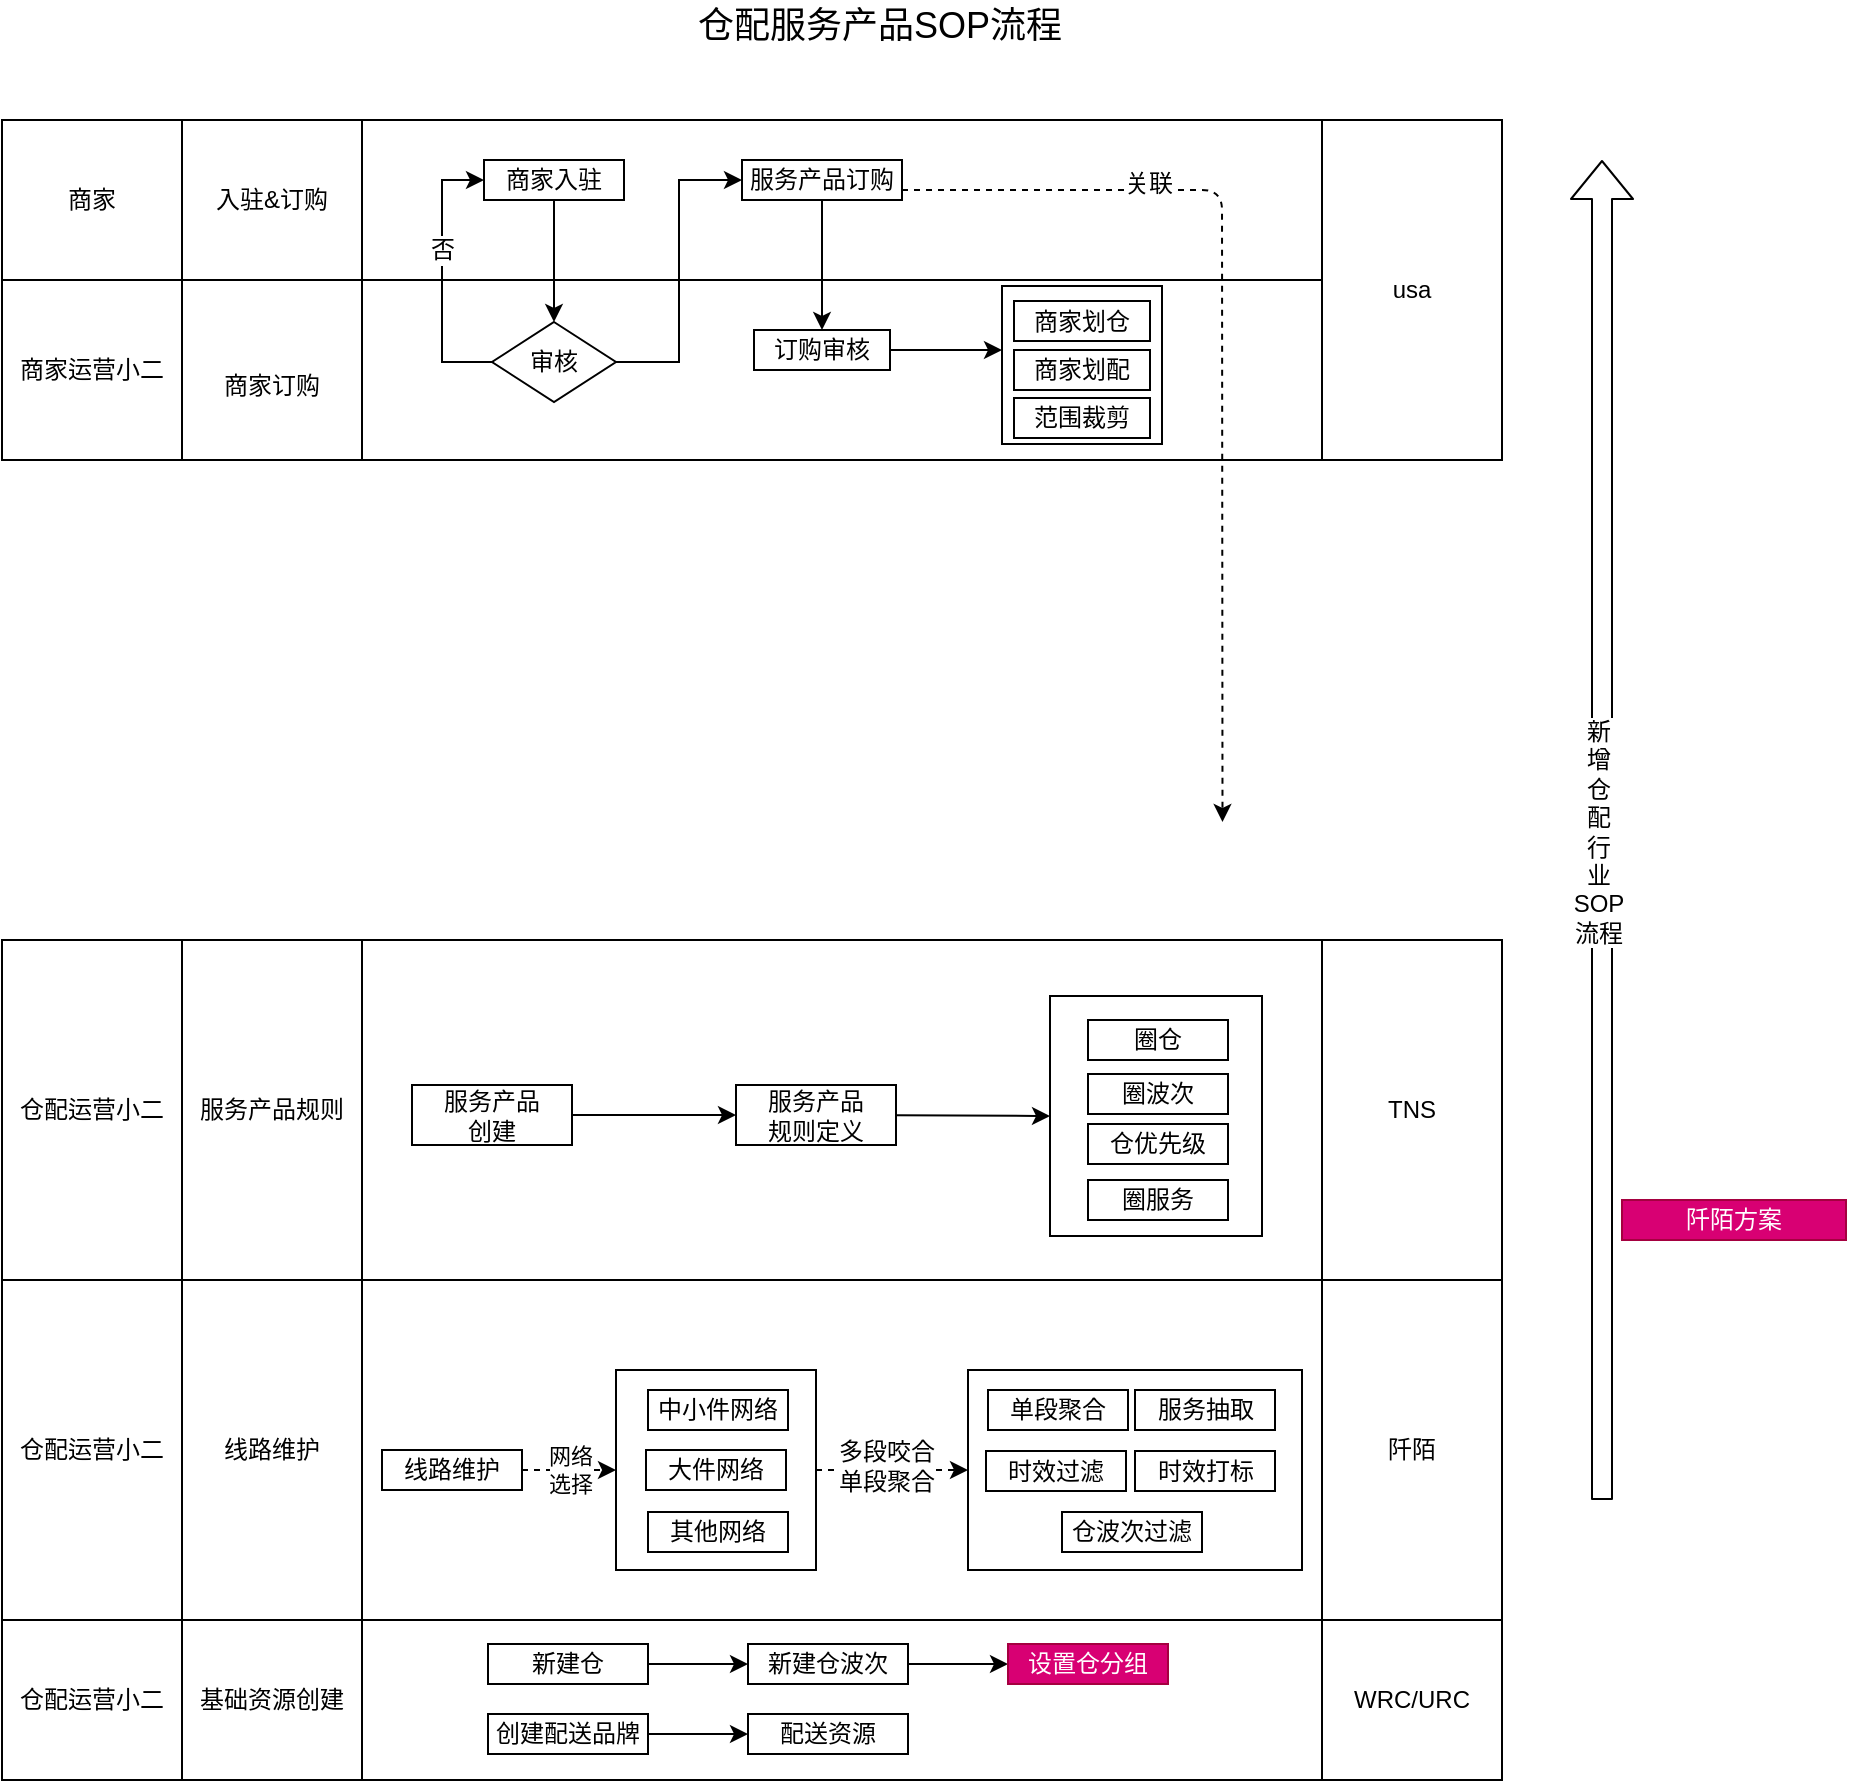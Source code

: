 <mxfile version="12.2.0" type="github" pages="1">
  <diagram id="IGneSwPGgaRRzDSN1f2Z" name="Page-1">
    <mxGraphModel dx="1773" dy="1711" grid="1" gridSize="10" guides="1" tooltips="1" connect="1" arrows="1" fold="1" page="1" pageScale="1" pageWidth="827" pageHeight="1169" math="0" shadow="0">
      <root>
        <mxCell id="0"/>
        <mxCell id="1" parent="0"/>
        <mxCell id="Wt0aWhjGFWQSCMT6oAi0-1" value="" style="rounded=0;whiteSpace=wrap;html=1;" vertex="1" parent="1">
          <mxGeometry x="120" y="-170" width="480" height="90" as="geometry"/>
        </mxCell>
        <mxCell id="Wt0aWhjGFWQSCMT6oAi0-2" value="" style="rounded=0;whiteSpace=wrap;html=1;" vertex="1" parent="1">
          <mxGeometry x="440" y="-167" width="80" height="79" as="geometry"/>
        </mxCell>
        <mxCell id="Wt0aWhjGFWQSCMT6oAi0-3" value="" style="rounded=0;whiteSpace=wrap;html=1;" vertex="1" parent="1">
          <mxGeometry x="120" y="330" width="480" height="170" as="geometry"/>
        </mxCell>
        <mxCell id="Wt0aWhjGFWQSCMT6oAi0-4" value="" style="rounded=0;whiteSpace=wrap;html=1;" vertex="1" parent="1">
          <mxGeometry x="247" y="375" width="100" height="100" as="geometry"/>
        </mxCell>
        <mxCell id="Wt0aWhjGFWQSCMT6oAi0-13" value="" style="rounded=0;whiteSpace=wrap;html=1;" vertex="1" parent="1">
          <mxGeometry x="120" y="500" width="480" height="80" as="geometry"/>
        </mxCell>
        <mxCell id="Wt0aWhjGFWQSCMT6oAi0-14" value="基础资源创建" style="rounded=0;whiteSpace=wrap;html=1;" vertex="1" parent="1">
          <mxGeometry x="30" y="500" width="90" height="80" as="geometry"/>
        </mxCell>
        <mxCell id="Wt0aWhjGFWQSCMT6oAi0-15" value="" style="edgeStyle=orthogonalEdgeStyle;rounded=0;orthogonalLoop=1;jettySize=auto;html=1;" edge="1" parent="1" source="Wt0aWhjGFWQSCMT6oAi0-16" target="Wt0aWhjGFWQSCMT6oAi0-18">
          <mxGeometry relative="1" as="geometry"/>
        </mxCell>
        <mxCell id="Wt0aWhjGFWQSCMT6oAi0-16" value="新建仓" style="rounded=0;whiteSpace=wrap;html=1;" vertex="1" parent="1">
          <mxGeometry x="183" y="512" width="80" height="20" as="geometry"/>
        </mxCell>
        <mxCell id="Wt0aWhjGFWQSCMT6oAi0-17" value="" style="edgeStyle=orthogonalEdgeStyle;rounded=0;orthogonalLoop=1;jettySize=auto;html=1;" edge="1" parent="1" source="Wt0aWhjGFWQSCMT6oAi0-18" target="Wt0aWhjGFWQSCMT6oAi0-19">
          <mxGeometry relative="1" as="geometry"/>
        </mxCell>
        <mxCell id="Wt0aWhjGFWQSCMT6oAi0-18" value="新建仓波次" style="rounded=0;whiteSpace=wrap;html=1;" vertex="1" parent="1">
          <mxGeometry x="313" y="512" width="80" height="20" as="geometry"/>
        </mxCell>
        <mxCell id="Wt0aWhjGFWQSCMT6oAi0-19" value="设置仓分组" style="rounded=0;whiteSpace=wrap;html=1;fillColor=#d80073;strokeColor=#A50040;fontColor=#ffffff;" vertex="1" parent="1">
          <mxGeometry x="443" y="512" width="80" height="20" as="geometry"/>
        </mxCell>
        <mxCell id="Wt0aWhjGFWQSCMT6oAi0-20" value="" style="edgeStyle=orthogonalEdgeStyle;rounded=0;orthogonalLoop=1;jettySize=auto;html=1;" edge="1" parent="1" source="Wt0aWhjGFWQSCMT6oAi0-21" target="Wt0aWhjGFWQSCMT6oAi0-22">
          <mxGeometry relative="1" as="geometry"/>
        </mxCell>
        <mxCell id="Wt0aWhjGFWQSCMT6oAi0-21" value="创建配送品牌" style="rounded=0;whiteSpace=wrap;html=1;" vertex="1" parent="1">
          <mxGeometry x="183" y="547" width="80" height="20" as="geometry"/>
        </mxCell>
        <mxCell id="Wt0aWhjGFWQSCMT6oAi0-22" value="配送资源" style="rounded=0;whiteSpace=wrap;html=1;" vertex="1" parent="1">
          <mxGeometry x="313" y="547" width="80" height="20" as="geometry"/>
        </mxCell>
        <mxCell id="Wt0aWhjGFWQSCMT6oAi0-23" value="WRC/URC" style="rounded=0;whiteSpace=wrap;html=1;" vertex="1" parent="1">
          <mxGeometry x="600" y="500" width="90" height="80" as="geometry"/>
        </mxCell>
        <mxCell id="Wt0aWhjGFWQSCMT6oAi0-30" value="" style="rounded=0;whiteSpace=wrap;html=1;" vertex="1" parent="1">
          <mxGeometry x="120" y="160" width="480" height="170" as="geometry"/>
        </mxCell>
        <mxCell id="Wt0aWhjGFWQSCMT6oAi0-31" value="服务产品规则" style="rounded=0;whiteSpace=wrap;html=1;" vertex="1" parent="1">
          <mxGeometry x="30" y="160" width="90" height="170" as="geometry"/>
        </mxCell>
        <mxCell id="Wt0aWhjGFWQSCMT6oAi0-32" value="服务产品&lt;br&gt;规则定义" style="rounded=0;whiteSpace=wrap;html=1;" vertex="1" parent="1">
          <mxGeometry x="307" y="232.5" width="80" height="30" as="geometry"/>
        </mxCell>
        <mxCell id="Wt0aWhjGFWQSCMT6oAi0-33" value="TNS" style="rounded=0;whiteSpace=wrap;html=1;" vertex="1" parent="1">
          <mxGeometry x="600" y="160" width="90" height="170" as="geometry"/>
        </mxCell>
        <mxCell id="Wt0aWhjGFWQSCMT6oAi0-34" value="" style="rounded=0;whiteSpace=wrap;html=1;" vertex="1" parent="1">
          <mxGeometry x="464" y="188" width="106" height="120" as="geometry"/>
        </mxCell>
        <mxCell id="Wt0aWhjGFWQSCMT6oAi0-37" value="圈仓" style="rounded=0;whiteSpace=wrap;html=1;" vertex="1" parent="1">
          <mxGeometry x="483" y="200" width="70" height="20" as="geometry"/>
        </mxCell>
        <mxCell id="Wt0aWhjGFWQSCMT6oAi0-38" value="圈服务" style="rounded=0;whiteSpace=wrap;html=1;" vertex="1" parent="1">
          <mxGeometry x="483" y="280" width="70" height="20" as="geometry"/>
        </mxCell>
        <mxCell id="Wt0aWhjGFWQSCMT6oAi0-39" value="仓优先级" style="rounded=0;whiteSpace=wrap;html=1;" vertex="1" parent="1">
          <mxGeometry x="483" y="252" width="70" height="20" as="geometry"/>
        </mxCell>
        <mxCell id="Wt0aWhjGFWQSCMT6oAi0-40" value="" style="endArrow=classic;html=1;entryX=0;entryY=0.5;entryDx=0;entryDy=0;" edge="1" parent="1" source="Wt0aWhjGFWQSCMT6oAi0-32" target="Wt0aWhjGFWQSCMT6oAi0-34">
          <mxGeometry width="50" height="50" relative="1" as="geometry">
            <mxPoint x="200" y="130" as="sourcePoint"/>
            <mxPoint x="290" y="190" as="targetPoint"/>
          </mxGeometry>
        </mxCell>
        <mxCell id="Wt0aWhjGFWQSCMT6oAi0-46" value="线路维护" style="rounded=0;whiteSpace=wrap;html=1;" vertex="1" parent="1">
          <mxGeometry x="30" y="330" width="90" height="170" as="geometry"/>
        </mxCell>
        <mxCell id="Wt0aWhjGFWQSCMT6oAi0-47" value="线路维护" style="rounded=0;whiteSpace=wrap;html=1;" vertex="1" parent="1">
          <mxGeometry x="130" y="415" width="70" height="20" as="geometry"/>
        </mxCell>
        <mxCell id="Wt0aWhjGFWQSCMT6oAi0-48" value="中小件网络" style="rounded=0;whiteSpace=wrap;html=1;" vertex="1" parent="1">
          <mxGeometry x="263" y="385" width="70" height="20" as="geometry"/>
        </mxCell>
        <mxCell id="Wt0aWhjGFWQSCMT6oAi0-49" value="其他网络" style="rounded=0;whiteSpace=wrap;html=1;" vertex="1" parent="1">
          <mxGeometry x="263" y="446" width="70" height="20" as="geometry"/>
        </mxCell>
        <mxCell id="Wt0aWhjGFWQSCMT6oAi0-50" value="网络&lt;br&gt;选择" style="endArrow=classic;html=1;dashed=1;entryX=0;entryY=0.5;entryDx=0;entryDy=0;exitX=1;exitY=0.5;exitDx=0;exitDy=0;" edge="1" parent="1" source="Wt0aWhjGFWQSCMT6oAi0-47" target="Wt0aWhjGFWQSCMT6oAi0-4">
          <mxGeometry width="50" height="50" relative="1" as="geometry">
            <mxPoint x="170" y="-43" as="sourcePoint"/>
            <mxPoint x="220" y="-93" as="targetPoint"/>
          </mxGeometry>
        </mxCell>
        <mxCell id="Wt0aWhjGFWQSCMT6oAi0-51" value="大件网络" style="rounded=0;whiteSpace=wrap;html=1;" vertex="1" parent="1">
          <mxGeometry x="262" y="415" width="70" height="20" as="geometry"/>
        </mxCell>
        <mxCell id="Wt0aWhjGFWQSCMT6oAi0-52" value="" style="rounded=0;whiteSpace=wrap;html=1;" vertex="1" parent="1">
          <mxGeometry x="423" y="375" width="167" height="100" as="geometry"/>
        </mxCell>
        <mxCell id="Wt0aWhjGFWQSCMT6oAi0-53" value="" style="endArrow=classic;html=1;dashed=1;entryX=0;entryY=0.5;entryDx=0;entryDy=0;exitX=1;exitY=0.5;exitDx=0;exitDy=0;" edge="1" parent="1" source="Wt0aWhjGFWQSCMT6oAi0-4" target="Wt0aWhjGFWQSCMT6oAi0-52">
          <mxGeometry width="50" height="50" relative="1" as="geometry">
            <mxPoint x="350" y="57" as="sourcePoint"/>
            <mxPoint x="400" y="7" as="targetPoint"/>
          </mxGeometry>
        </mxCell>
        <mxCell id="Wt0aWhjGFWQSCMT6oAi0-54" value="多段咬合&lt;br&gt;单段聚合" style="text;html=1;resizable=0;points=[];align=center;verticalAlign=middle;labelBackgroundColor=#ffffff;" vertex="1" connectable="0" parent="Wt0aWhjGFWQSCMT6oAi0-53">
          <mxGeometry x="-0.233" y="3" relative="1" as="geometry">
            <mxPoint x="6" y="0.5" as="offset"/>
          </mxGeometry>
        </mxCell>
        <mxCell id="Wt0aWhjGFWQSCMT6oAi0-56" value="时效过滤" style="rounded=0;whiteSpace=wrap;html=1;" vertex="1" parent="1">
          <mxGeometry x="432" y="415.5" width="70" height="20" as="geometry"/>
        </mxCell>
        <mxCell id="Wt0aWhjGFWQSCMT6oAi0-60" value="阡陌方案" style="rounded=0;whiteSpace=wrap;html=1;fillColor=#d80073;strokeColor=#A50040;fontColor=#ffffff;" vertex="1" parent="1">
          <mxGeometry x="750" y="290" width="112" height="20" as="geometry"/>
        </mxCell>
        <mxCell id="Wt0aWhjGFWQSCMT6oAi0-62" value="阡陌" style="rounded=0;whiteSpace=wrap;html=1;" vertex="1" parent="1">
          <mxGeometry x="600" y="330" width="90" height="170" as="geometry"/>
        </mxCell>
        <mxCell id="Wt0aWhjGFWQSCMT6oAi0-65" value="&lt;br&gt;商家订购" style="rounded=0;whiteSpace=wrap;html=1;" vertex="1" parent="1">
          <mxGeometry x="30" y="-170" width="90" height="90" as="geometry"/>
        </mxCell>
        <mxCell id="Wt0aWhjGFWQSCMT6oAi0-66" value="入驻&amp;amp;订购" style="rounded=0;whiteSpace=wrap;html=1;" vertex="1" parent="1">
          <mxGeometry x="30" y="-250" width="90" height="80" as="geometry"/>
        </mxCell>
        <mxCell id="Wt0aWhjGFWQSCMT6oAi0-67" value="" style="rounded=0;whiteSpace=wrap;html=1;" vertex="1" parent="1">
          <mxGeometry x="120" y="-250" width="480" height="80" as="geometry"/>
        </mxCell>
        <mxCell id="Wt0aWhjGFWQSCMT6oAi0-68" value="" style="edgeStyle=orthogonalEdgeStyle;rounded=0;orthogonalLoop=1;jettySize=auto;html=1;startArrow=none;startFill=0;" edge="1" parent="1" source="Wt0aWhjGFWQSCMT6oAi0-69" target="Wt0aWhjGFWQSCMT6oAi0-73">
          <mxGeometry relative="1" as="geometry"/>
        </mxCell>
        <mxCell id="Wt0aWhjGFWQSCMT6oAi0-69" value="商家入驻" style="rounded=0;whiteSpace=wrap;html=1;" vertex="1" parent="1">
          <mxGeometry x="181" y="-230" width="70" height="20" as="geometry"/>
        </mxCell>
        <mxCell id="Wt0aWhjGFWQSCMT6oAi0-70" value="" style="edgeStyle=orthogonalEdgeStyle;rounded=0;orthogonalLoop=1;jettySize=auto;html=1;startArrow=none;startFill=0;entryX=0;entryY=0.5;entryDx=0;entryDy=0;exitX=0;exitY=0.5;exitDx=0;exitDy=0;" edge="1" parent="1" source="Wt0aWhjGFWQSCMT6oAi0-73" target="Wt0aWhjGFWQSCMT6oAi0-69">
          <mxGeometry relative="1" as="geometry">
            <Array as="points">
              <mxPoint x="160" y="-129"/>
              <mxPoint x="160" y="-220"/>
            </Array>
          </mxGeometry>
        </mxCell>
        <mxCell id="Wt0aWhjGFWQSCMT6oAi0-71" value="否" style="text;html=1;resizable=0;points=[];align=center;verticalAlign=middle;labelBackgroundColor=#ffffff;" vertex="1" connectable="0" parent="Wt0aWhjGFWQSCMT6oAi0-70">
          <mxGeometry x="0.182" relative="1" as="geometry">
            <mxPoint as="offset"/>
          </mxGeometry>
        </mxCell>
        <mxCell id="Wt0aWhjGFWQSCMT6oAi0-72" style="edgeStyle=orthogonalEdgeStyle;rounded=0;orthogonalLoop=1;jettySize=auto;html=1;entryX=0;entryY=0.5;entryDx=0;entryDy=0;startArrow=none;startFill=0;" edge="1" parent="1" source="Wt0aWhjGFWQSCMT6oAi0-73" target="Wt0aWhjGFWQSCMT6oAi0-75">
          <mxGeometry relative="1" as="geometry"/>
        </mxCell>
        <mxCell id="Wt0aWhjGFWQSCMT6oAi0-73" value="审核" style="rhombus;whiteSpace=wrap;html=1;" vertex="1" parent="1">
          <mxGeometry x="185" y="-149" width="62" height="40" as="geometry"/>
        </mxCell>
        <mxCell id="Wt0aWhjGFWQSCMT6oAi0-74" value="" style="edgeStyle=orthogonalEdgeStyle;rounded=0;orthogonalLoop=1;jettySize=auto;html=1;startArrow=none;startFill=0;" edge="1" parent="1" source="Wt0aWhjGFWQSCMT6oAi0-75" target="Wt0aWhjGFWQSCMT6oAi0-77">
          <mxGeometry relative="1" as="geometry"/>
        </mxCell>
        <mxCell id="Wt0aWhjGFWQSCMT6oAi0-75" value="服务产品订购" style="rounded=0;whiteSpace=wrap;html=1;" vertex="1" parent="1">
          <mxGeometry x="310" y="-230" width="80" height="20" as="geometry"/>
        </mxCell>
        <mxCell id="Wt0aWhjGFWQSCMT6oAi0-76" value="" style="edgeStyle=orthogonalEdgeStyle;rounded=0;orthogonalLoop=1;jettySize=auto;html=1;startArrow=none;startFill=0;entryX=0;entryY=0.405;entryDx=0;entryDy=0;entryPerimeter=0;" edge="1" parent="1" source="Wt0aWhjGFWQSCMT6oAi0-77" target="Wt0aWhjGFWQSCMT6oAi0-2">
          <mxGeometry relative="1" as="geometry"/>
        </mxCell>
        <mxCell id="Wt0aWhjGFWQSCMT6oAi0-77" value="订购审核" style="rounded=0;whiteSpace=wrap;html=1;" vertex="1" parent="1">
          <mxGeometry x="316" y="-145" width="68" height="20" as="geometry"/>
        </mxCell>
        <mxCell id="Wt0aWhjGFWQSCMT6oAi0-78" value="商家划仓" style="rounded=0;whiteSpace=wrap;html=1;" vertex="1" parent="1">
          <mxGeometry x="446" y="-159.5" width="68" height="20" as="geometry"/>
        </mxCell>
        <mxCell id="Wt0aWhjGFWQSCMT6oAi0-79" value="商家划配" style="rounded=0;whiteSpace=wrap;html=1;" vertex="1" parent="1">
          <mxGeometry x="446" y="-135" width="68" height="20" as="geometry"/>
        </mxCell>
        <mxCell id="Wt0aWhjGFWQSCMT6oAi0-80" value="范围裁剪" style="rounded=0;whiteSpace=wrap;html=1;" vertex="1" parent="1">
          <mxGeometry x="446" y="-111" width="68" height="20" as="geometry"/>
        </mxCell>
        <mxCell id="Wt0aWhjGFWQSCMT6oAi0-81" value="usa" style="rounded=0;whiteSpace=wrap;html=1;" vertex="1" parent="1">
          <mxGeometry x="600" y="-250" width="90" height="170" as="geometry"/>
        </mxCell>
        <mxCell id="Wt0aWhjGFWQSCMT6oAi0-82" value="" style="endArrow=classic;html=1;exitX=1;exitY=0.75;exitDx=0;exitDy=0;entryX=0.75;entryY=0;entryDx=0;entryDy=0;dashed=1;" edge="1" parent="1" source="Wt0aWhjGFWQSCMT6oAi0-75">
          <mxGeometry width="50" height="50" relative="1" as="geometry">
            <mxPoint x="730" y="-30" as="sourcePoint"/>
            <mxPoint x="550.25" y="101" as="targetPoint"/>
            <Array as="points">
              <mxPoint x="550" y="-215"/>
            </Array>
          </mxGeometry>
        </mxCell>
        <mxCell id="Wt0aWhjGFWQSCMT6oAi0-83" value="关联" style="text;html=1;resizable=0;points=[];align=center;verticalAlign=middle;labelBackgroundColor=#ffffff;" vertex="1" connectable="0" parent="Wt0aWhjGFWQSCMT6oAi0-82">
          <mxGeometry x="-0.483" y="3" relative="1" as="geometry">
            <mxPoint as="offset"/>
          </mxGeometry>
        </mxCell>
        <mxCell id="Wt0aWhjGFWQSCMT6oAi0-84" value="" style="shape=flexArrow;endArrow=classic;html=1;" edge="1" parent="1">
          <mxGeometry width="50" height="50" relative="1" as="geometry">
            <mxPoint x="740" y="440" as="sourcePoint"/>
            <mxPoint x="740" y="-230" as="targetPoint"/>
          </mxGeometry>
        </mxCell>
        <mxCell id="Wt0aWhjGFWQSCMT6oAi0-85" value="新&lt;br&gt;增&lt;br&gt;仓&lt;br&gt;配&lt;br&gt;行&lt;br&gt;业&lt;br&gt;SOP&lt;br&gt;流程" style="text;html=1;resizable=0;points=[];align=center;verticalAlign=middle;labelBackgroundColor=#ffffff;" vertex="1" connectable="0" parent="Wt0aWhjGFWQSCMT6oAi0-84">
          <mxGeometry x="-0.003" y="2" relative="1" as="geometry">
            <mxPoint as="offset"/>
          </mxGeometry>
        </mxCell>
        <mxCell id="Wt0aWhjGFWQSCMT6oAi0-88" value="&lt;font style=&quot;font-size: 18px&quot;&gt;仓配服务产品SOP流程&lt;/font&gt;" style="text;html=1;resizable=0;points=[];autosize=1;align=left;verticalAlign=top;spacingTop=-4;" vertex="1" parent="1">
          <mxGeometry x="286" y="-310" width="200" height="20" as="geometry"/>
        </mxCell>
        <mxCell id="Wt0aWhjGFWQSCMT6oAi0-89" value="商家" style="rounded=0;whiteSpace=wrap;html=1;" vertex="1" parent="1">
          <mxGeometry x="-60" y="-250" width="90" height="80" as="geometry"/>
        </mxCell>
        <mxCell id="Wt0aWhjGFWQSCMT6oAi0-90" value="商家运营小二&lt;br&gt;" style="rounded=0;whiteSpace=wrap;html=1;" vertex="1" parent="1">
          <mxGeometry x="-60" y="-170" width="90" height="90" as="geometry"/>
        </mxCell>
        <mxCell id="Wt0aWhjGFWQSCMT6oAi0-91" value="仓配运营小二" style="rounded=0;whiteSpace=wrap;html=1;" vertex="1" parent="1">
          <mxGeometry x="-60" y="330" width="90" height="170" as="geometry"/>
        </mxCell>
        <mxCell id="Wt0aWhjGFWQSCMT6oAi0-92" value="仓配运营小二" style="rounded=0;whiteSpace=wrap;html=1;" vertex="1" parent="1">
          <mxGeometry x="-60" y="160" width="90" height="170" as="geometry"/>
        </mxCell>
        <mxCell id="Wt0aWhjGFWQSCMT6oAi0-94" value="仓配运营小二" style="rounded=0;whiteSpace=wrap;html=1;" vertex="1" parent="1">
          <mxGeometry x="-60" y="500" width="90" height="80" as="geometry"/>
        </mxCell>
        <mxCell id="Wt0aWhjGFWQSCMT6oAi0-55" value="单段聚合" style="rounded=0;whiteSpace=wrap;html=1;" vertex="1" parent="1">
          <mxGeometry x="433" y="385" width="70" height="20" as="geometry"/>
        </mxCell>
        <mxCell id="Wt0aWhjGFWQSCMT6oAi0-57" value="仓波次过滤" style="rounded=0;whiteSpace=wrap;html=1;" vertex="1" parent="1">
          <mxGeometry x="470" y="446" width="70" height="20" as="geometry"/>
        </mxCell>
        <mxCell id="Wt0aWhjGFWQSCMT6oAi0-102" value="服务抽取" style="rounded=0;whiteSpace=wrap;html=1;" vertex="1" parent="1">
          <mxGeometry x="506.5" y="385" width="70" height="20" as="geometry"/>
        </mxCell>
        <mxCell id="Wt0aWhjGFWQSCMT6oAi0-103" value="时效打标" style="rounded=0;whiteSpace=wrap;html=1;" vertex="1" parent="1">
          <mxGeometry x="506.5" y="415.5" width="70" height="20" as="geometry"/>
        </mxCell>
        <mxCell id="Wt0aWhjGFWQSCMT6oAi0-105" value="圈波次" style="rounded=0;whiteSpace=wrap;html=1;" vertex="1" parent="1">
          <mxGeometry x="483" y="227" width="70" height="20" as="geometry"/>
        </mxCell>
        <mxCell id="Wt0aWhjGFWQSCMT6oAi0-109" value="" style="edgeStyle=orthogonalEdgeStyle;rounded=0;orthogonalLoop=1;jettySize=auto;html=1;entryX=0;entryY=0.5;entryDx=0;entryDy=0;" edge="1" parent="1" source="Wt0aWhjGFWQSCMT6oAi0-107" target="Wt0aWhjGFWQSCMT6oAi0-32">
          <mxGeometry relative="1" as="geometry">
            <mxPoint x="300" y="248" as="targetPoint"/>
          </mxGeometry>
        </mxCell>
        <mxCell id="Wt0aWhjGFWQSCMT6oAi0-107" value="服务产品&lt;br&gt;创建" style="rounded=0;whiteSpace=wrap;html=1;" vertex="1" parent="1">
          <mxGeometry x="145" y="232.5" width="80" height="30" as="geometry"/>
        </mxCell>
      </root>
    </mxGraphModel>
  </diagram>
</mxfile>
